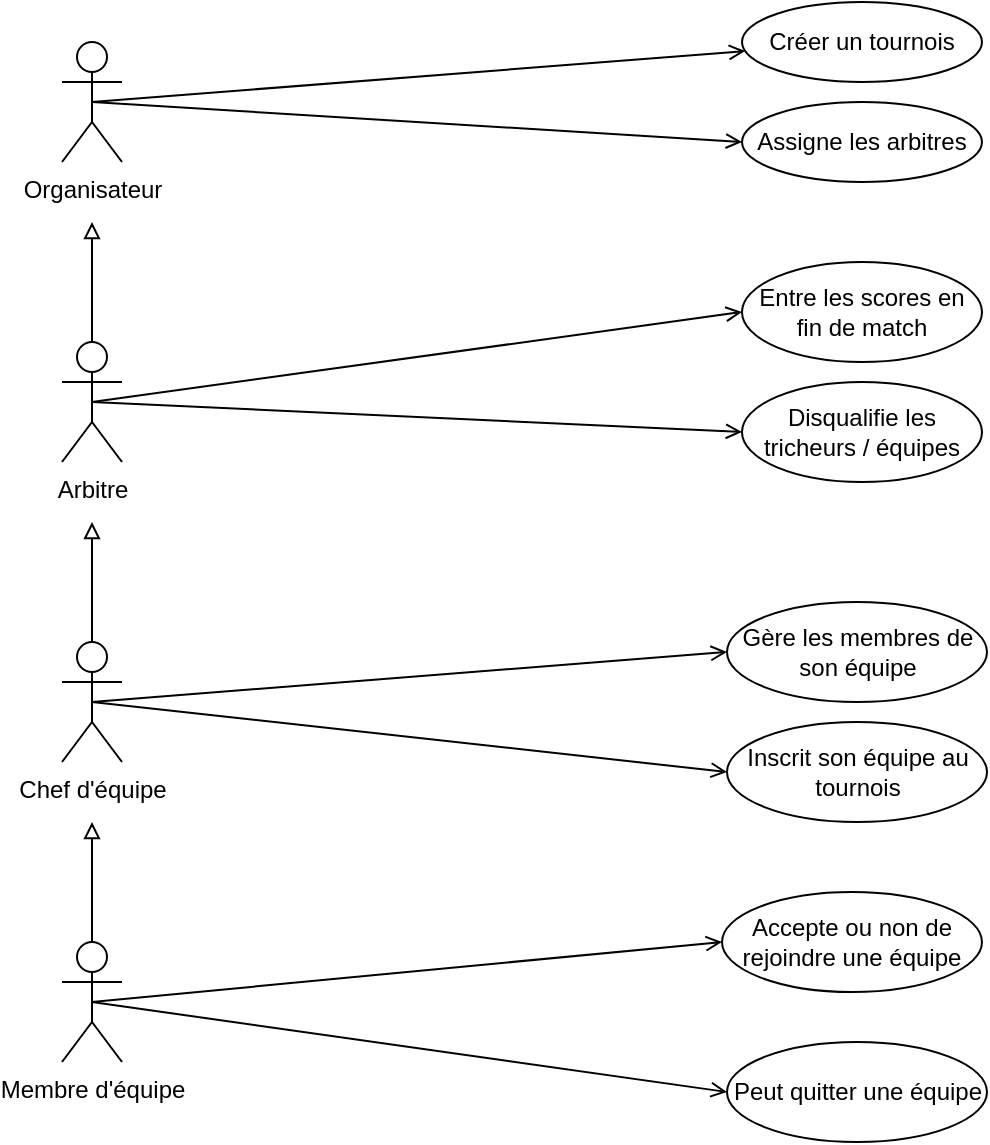 <mxfile version="14.4.2" type="device"><diagram id="Yvlll-HT2u_hMEpo4dX6" name="Page-1"><mxGraphModel dx="1662" dy="800" grid="1" gridSize="10" guides="1" tooltips="1" connect="1" arrows="1" fold="1" page="1" pageScale="1" pageWidth="827" pageHeight="1169" math="0" shadow="0"><root><mxCell id="0"/><mxCell id="1" parent="0"/><mxCell id="JznLqeBrObFC8QIjcWqx-10" style="rounded=0;orthogonalLoop=1;jettySize=auto;html=1;exitX=0.5;exitY=0.5;exitDx=0;exitDy=0;exitPerimeter=0;endArrow=open;endFill=0;" edge="1" parent="1" source="JznLqeBrObFC8QIjcWqx-1" target="JznLqeBrObFC8QIjcWqx-6"><mxGeometry relative="1" as="geometry"/></mxCell><mxCell id="JznLqeBrObFC8QIjcWqx-13" style="edgeStyle=none;rounded=0;orthogonalLoop=1;jettySize=auto;html=1;exitX=0.5;exitY=0.5;exitDx=0;exitDy=0;exitPerimeter=0;entryX=0;entryY=0.5;entryDx=0;entryDy=0;endArrow=open;endFill=0;" edge="1" parent="1" source="JznLqeBrObFC8QIjcWqx-1" target="JznLqeBrObFC8QIjcWqx-12"><mxGeometry relative="1" as="geometry"/></mxCell><mxCell id="JznLqeBrObFC8QIjcWqx-1" value="Organisateur&lt;br&gt;" style="shape=umlActor;verticalLabelPosition=bottom;verticalAlign=top;html=1;outlineConnect=0;" vertex="1" parent="1"><mxGeometry x="110" y="160" width="30" height="60" as="geometry"/></mxCell><mxCell id="JznLqeBrObFC8QIjcWqx-17" style="edgeStyle=none;rounded=0;orthogonalLoop=1;jettySize=auto;html=1;exitX=0.5;exitY=0.5;exitDx=0;exitDy=0;exitPerimeter=0;entryX=0;entryY=0.5;entryDx=0;entryDy=0;endArrow=open;endFill=0;" edge="1" parent="1" source="JznLqeBrObFC8QIjcWqx-2" target="JznLqeBrObFC8QIjcWqx-15"><mxGeometry relative="1" as="geometry"/></mxCell><mxCell id="JznLqeBrObFC8QIjcWqx-19" style="edgeStyle=none;rounded=0;orthogonalLoop=1;jettySize=auto;html=1;exitX=0.5;exitY=0.5;exitDx=0;exitDy=0;exitPerimeter=0;entryX=0;entryY=0.5;entryDx=0;entryDy=0;endArrow=open;endFill=0;" edge="1" parent="1" source="JznLqeBrObFC8QIjcWqx-2" target="JznLqeBrObFC8QIjcWqx-18"><mxGeometry relative="1" as="geometry"/></mxCell><mxCell id="JznLqeBrObFC8QIjcWqx-31" style="edgeStyle=none;rounded=0;orthogonalLoop=1;jettySize=auto;html=1;exitX=0.5;exitY=0.5;exitDx=0;exitDy=0;exitPerimeter=0;endArrow=block;endFill=0;" edge="1" parent="1" source="JznLqeBrObFC8QIjcWqx-2"><mxGeometry relative="1" as="geometry"><mxPoint x="125" y="250" as="targetPoint"/></mxGeometry></mxCell><mxCell id="JznLqeBrObFC8QIjcWqx-2" value="Arbitre" style="shape=umlActor;verticalLabelPosition=bottom;verticalAlign=top;html=1;outlineConnect=0;" vertex="1" parent="1"><mxGeometry x="110" y="310" width="30" height="60" as="geometry"/></mxCell><mxCell id="JznLqeBrObFC8QIjcWqx-9" style="edgeStyle=orthogonalEdgeStyle;rounded=0;orthogonalLoop=1;jettySize=auto;html=1;exitX=0.5;exitY=0.5;exitDx=0;exitDy=0;exitPerimeter=0;endArrow=block;endFill=0;" edge="1" parent="1" source="JznLqeBrObFC8QIjcWqx-3"><mxGeometry relative="1" as="geometry"><mxPoint x="125" y="550" as="targetPoint"/></mxGeometry></mxCell><mxCell id="JznLqeBrObFC8QIjcWqx-27" style="edgeStyle=none;rounded=0;orthogonalLoop=1;jettySize=auto;html=1;exitX=0.5;exitY=0.5;exitDx=0;exitDy=0;exitPerimeter=0;endArrow=open;endFill=0;entryX=0;entryY=0.5;entryDx=0;entryDy=0;" edge="1" parent="1" source="JznLqeBrObFC8QIjcWqx-3" target="JznLqeBrObFC8QIjcWqx-24"><mxGeometry relative="1" as="geometry"/></mxCell><mxCell id="JznLqeBrObFC8QIjcWqx-28" style="edgeStyle=none;rounded=0;orthogonalLoop=1;jettySize=auto;html=1;exitX=0.5;exitY=0.5;exitDx=0;exitDy=0;exitPerimeter=0;entryX=0;entryY=0.5;entryDx=0;entryDy=0;endArrow=open;endFill=0;" edge="1" parent="1" source="JznLqeBrObFC8QIjcWqx-3" target="JznLqeBrObFC8QIjcWqx-26"><mxGeometry relative="1" as="geometry"/></mxCell><mxCell id="JznLqeBrObFC8QIjcWqx-3" value="Membre d'équipe" style="shape=umlActor;verticalLabelPosition=bottom;verticalAlign=top;html=1;outlineConnect=0;" vertex="1" parent="1"><mxGeometry x="110" y="610" width="30" height="60" as="geometry"/></mxCell><mxCell id="JznLqeBrObFC8QIjcWqx-22" style="edgeStyle=none;rounded=0;orthogonalLoop=1;jettySize=auto;html=1;exitX=0.5;exitY=0.5;exitDx=0;exitDy=0;exitPerimeter=0;entryX=0;entryY=0.5;entryDx=0;entryDy=0;endArrow=open;endFill=0;" edge="1" parent="1" source="JznLqeBrObFC8QIjcWqx-4" target="JznLqeBrObFC8QIjcWqx-20"><mxGeometry relative="1" as="geometry"/></mxCell><mxCell id="JznLqeBrObFC8QIjcWqx-23" style="edgeStyle=none;rounded=0;orthogonalLoop=1;jettySize=auto;html=1;exitX=0.5;exitY=0.5;exitDx=0;exitDy=0;exitPerimeter=0;entryX=0;entryY=0.5;entryDx=0;entryDy=0;endArrow=open;endFill=0;" edge="1" parent="1" source="JznLqeBrObFC8QIjcWqx-4" target="JznLqeBrObFC8QIjcWqx-21"><mxGeometry relative="1" as="geometry"/></mxCell><mxCell id="JznLqeBrObFC8QIjcWqx-32" style="edgeStyle=none;rounded=0;orthogonalLoop=1;jettySize=auto;html=1;exitX=0.5;exitY=0.5;exitDx=0;exitDy=0;exitPerimeter=0;endArrow=block;endFill=0;" edge="1" parent="1" source="JznLqeBrObFC8QIjcWqx-4"><mxGeometry relative="1" as="geometry"><mxPoint x="125" y="400" as="targetPoint"/></mxGeometry></mxCell><mxCell id="JznLqeBrObFC8QIjcWqx-4" value="Chef d'équipe" style="shape=umlActor;verticalLabelPosition=bottom;verticalAlign=top;html=1;outlineConnect=0;" vertex="1" parent="1"><mxGeometry x="110" y="460" width="30" height="60" as="geometry"/></mxCell><mxCell id="JznLqeBrObFC8QIjcWqx-6" value="Créer un tournois" style="ellipse;whiteSpace=wrap;html=1;" vertex="1" parent="1"><mxGeometry x="450" y="140" width="120" height="40" as="geometry"/></mxCell><mxCell id="JznLqeBrObFC8QIjcWqx-12" value="Assigne les arbitres" style="ellipse;whiteSpace=wrap;html=1;" vertex="1" parent="1"><mxGeometry x="450" y="190" width="120" height="40" as="geometry"/></mxCell><mxCell id="JznLqeBrObFC8QIjcWqx-15" value="Entre les scores en fin de match" style="ellipse;whiteSpace=wrap;html=1;" vertex="1" parent="1"><mxGeometry x="450" y="270" width="120" height="50" as="geometry"/></mxCell><mxCell id="JznLqeBrObFC8QIjcWqx-18" value="Disqualifie les tricheurs / équipes" style="ellipse;whiteSpace=wrap;html=1;" vertex="1" parent="1"><mxGeometry x="450" y="330" width="120" height="50" as="geometry"/></mxCell><mxCell id="JznLqeBrObFC8QIjcWqx-20" value="Gère les membres de son équipe" style="ellipse;whiteSpace=wrap;html=1;" vertex="1" parent="1"><mxGeometry x="442.5" y="440" width="130" height="50" as="geometry"/></mxCell><mxCell id="JznLqeBrObFC8QIjcWqx-21" value="Inscrit son équipe au tournois" style="ellipse;whiteSpace=wrap;html=1;" vertex="1" parent="1"><mxGeometry x="442.5" y="500" width="130" height="50" as="geometry"/></mxCell><mxCell id="JznLqeBrObFC8QIjcWqx-24" value="Accepte ou non de rejoindre une équipe" style="ellipse;whiteSpace=wrap;html=1;" vertex="1" parent="1"><mxGeometry x="440" y="585" width="130" height="50" as="geometry"/></mxCell><mxCell id="JznLqeBrObFC8QIjcWqx-26" value="Peut quitter une équipe" style="ellipse;whiteSpace=wrap;html=1;" vertex="1" parent="1"><mxGeometry x="442.5" y="660" width="130" height="50" as="geometry"/></mxCell></root></mxGraphModel></diagram></mxfile>